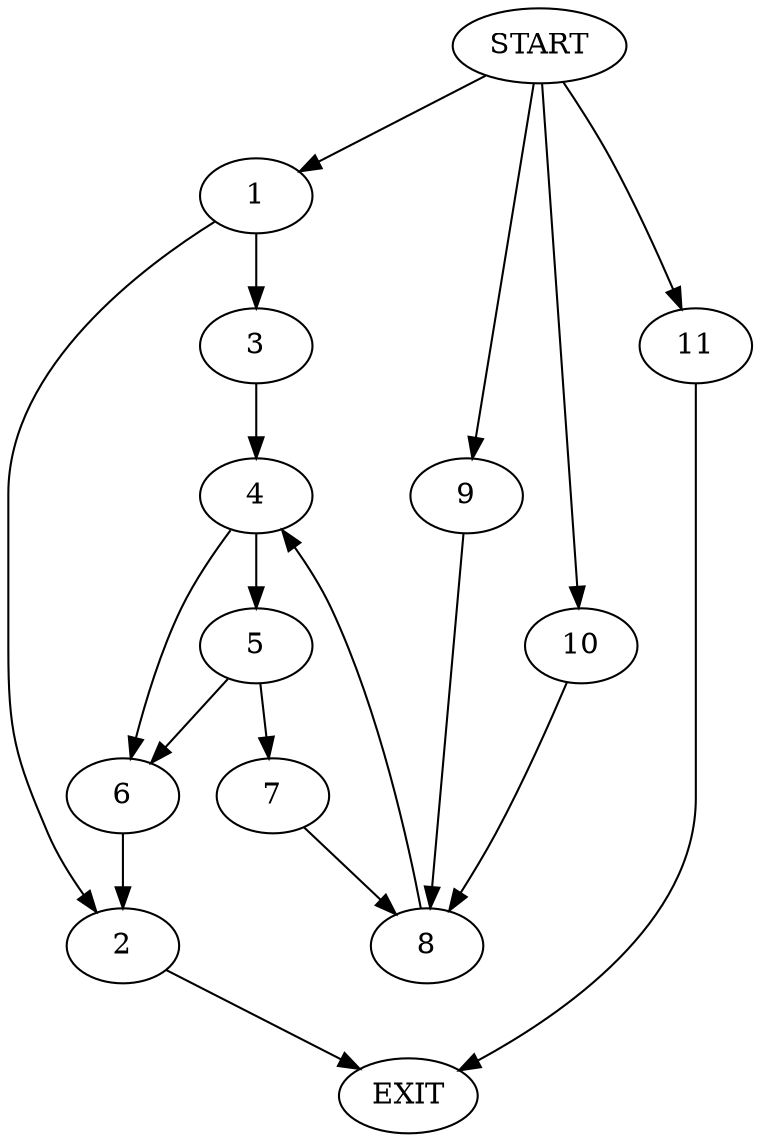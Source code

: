 digraph {
0 [label="START"]
12 [label="EXIT"]
0 -> 1
1 -> 2
1 -> 3
3 -> 4
2 -> 12
4 -> 5
4 -> 6
6 -> 2
5 -> 7
5 -> 6
7 -> 8
8 -> 4
0 -> 9
9 -> 8
0 -> 10
10 -> 8
0 -> 11
11 -> 12
}
